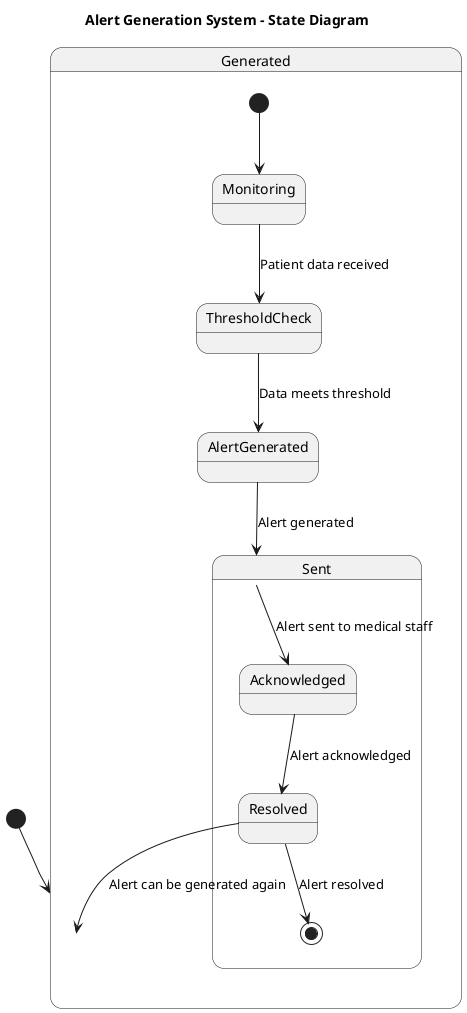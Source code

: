 @startuml

title Alert Generation System - State Diagram

[*] --> Generated

state Generated {
  [*] --> Monitoring
  Monitoring --> ThresholdCheck : Patient data received
  ThresholdCheck --> AlertGenerated : Data meets threshold
  AlertGenerated --> Sent : Alert generated
}

state Sent {
  Sent --> Acknowledged : Alert sent to medical staff
  Acknowledged --> Resolved : Alert acknowledged
  Resolved --> [*] : Alert resolved
}

state Resolved {
  Resolved --> Generated : Alert can be generated again
}

@enduml
